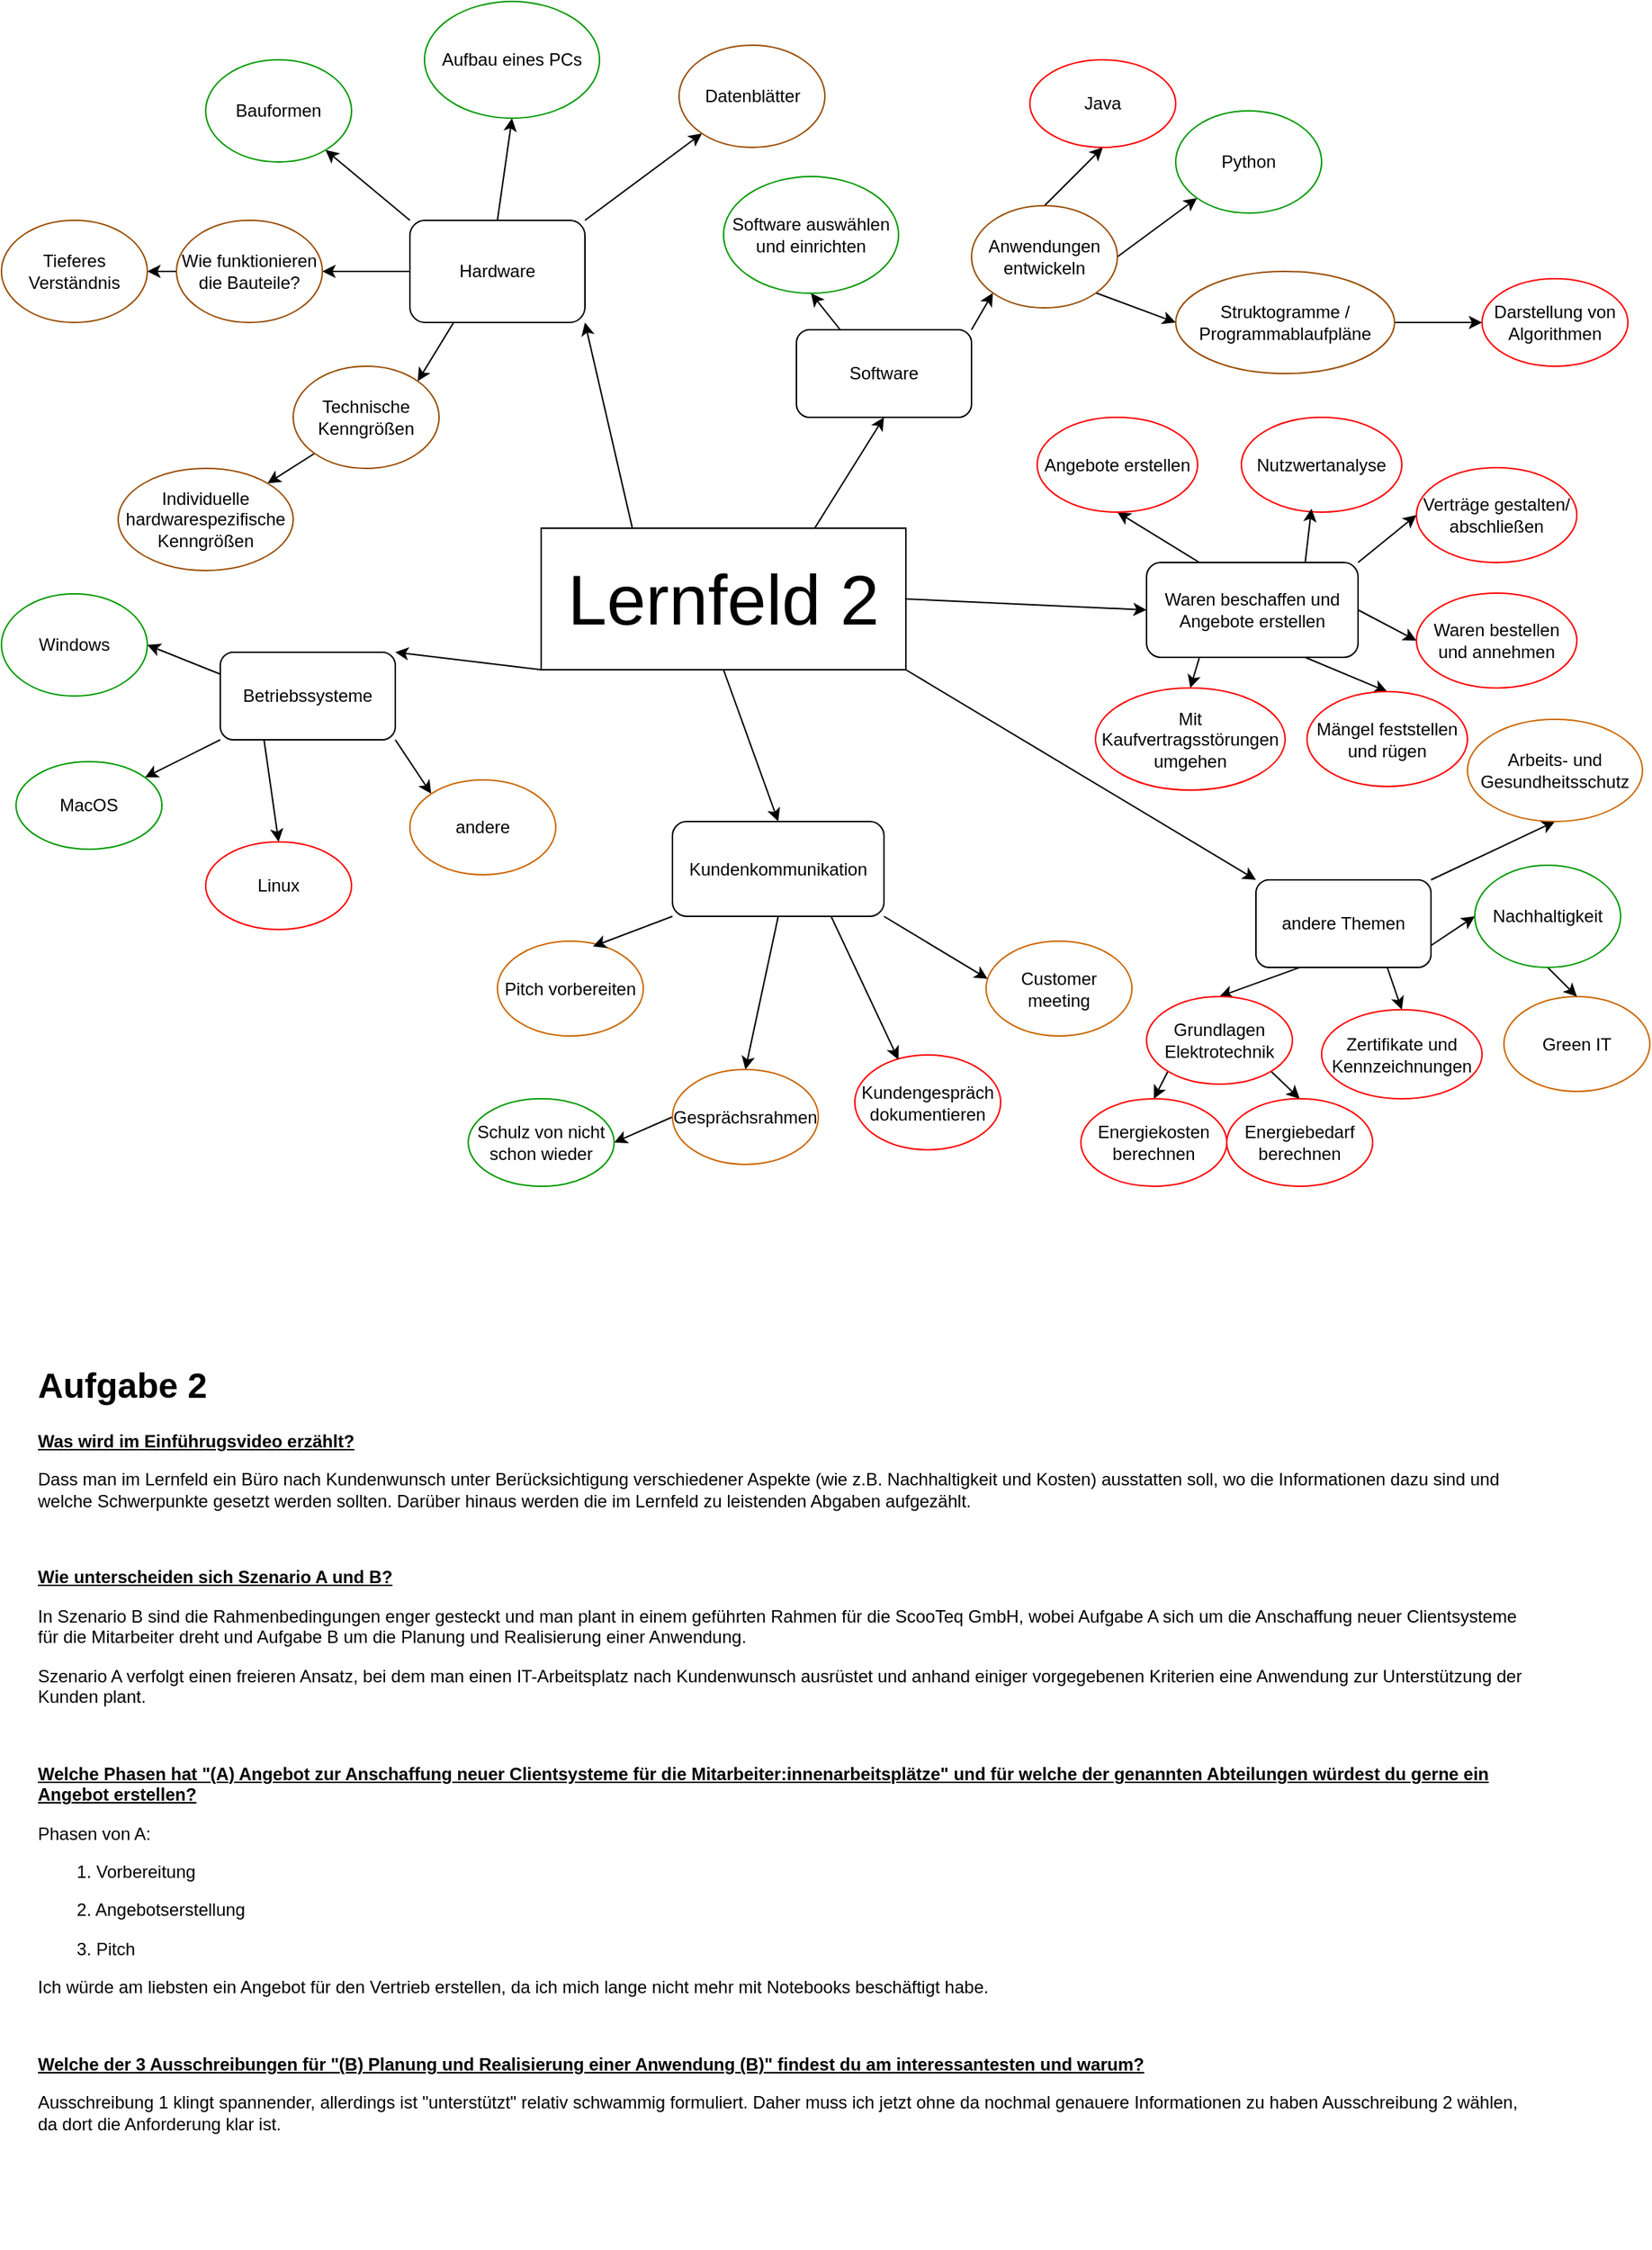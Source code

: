 <mxfile version="24.7.17">
  <diagram name="Seite-1" id="yr1NRo_N65pnKRJFqBOE">
    <mxGraphModel dx="1652" dy="1838" grid="1" gridSize="10" guides="1" tooltips="1" connect="1" arrows="1" fold="1" page="1" pageScale="1" pageWidth="1169" pageHeight="827" math="0" shadow="0">
      <root>
        <mxCell id="0" />
        <mxCell id="1" parent="0" />
        <mxCell id="Xx2GBMWKzC-lwZOI1nZM-84" style="edgeStyle=none;rounded=0;orthogonalLoop=1;jettySize=auto;html=1;exitX=1;exitY=0;exitDx=0;exitDy=0;" edge="1" parent="1" source="Xx2GBMWKzC-lwZOI1nZM-1" target="Xx2GBMWKzC-lwZOI1nZM-14">
          <mxGeometry relative="1" as="geometry" />
        </mxCell>
        <mxCell id="Xx2GBMWKzC-lwZOI1nZM-85" style="edgeStyle=none;rounded=0;orthogonalLoop=1;jettySize=auto;html=1;exitX=0.5;exitY=0;exitDx=0;exitDy=0;entryX=0.5;entryY=1;entryDx=0;entryDy=0;" edge="1" parent="1" source="Xx2GBMWKzC-lwZOI1nZM-1" target="Xx2GBMWKzC-lwZOI1nZM-9">
          <mxGeometry relative="1" as="geometry" />
        </mxCell>
        <mxCell id="Xx2GBMWKzC-lwZOI1nZM-86" style="edgeStyle=none;rounded=0;orthogonalLoop=1;jettySize=auto;html=1;exitX=0;exitY=0;exitDx=0;exitDy=0;" edge="1" parent="1" source="Xx2GBMWKzC-lwZOI1nZM-1" target="Xx2GBMWKzC-lwZOI1nZM-11">
          <mxGeometry relative="1" as="geometry" />
        </mxCell>
        <mxCell id="Xx2GBMWKzC-lwZOI1nZM-87" style="edgeStyle=none;rounded=0;orthogonalLoop=1;jettySize=auto;html=1;exitX=0;exitY=0.5;exitDx=0;exitDy=0;entryX=1;entryY=0.5;entryDx=0;entryDy=0;" edge="1" parent="1" source="Xx2GBMWKzC-lwZOI1nZM-1" target="Xx2GBMWKzC-lwZOI1nZM-12">
          <mxGeometry relative="1" as="geometry" />
        </mxCell>
        <mxCell id="Xx2GBMWKzC-lwZOI1nZM-89" style="edgeStyle=none;rounded=0;orthogonalLoop=1;jettySize=auto;html=1;exitX=0.25;exitY=1;exitDx=0;exitDy=0;entryX=1;entryY=0;entryDx=0;entryDy=0;" edge="1" parent="1" source="Xx2GBMWKzC-lwZOI1nZM-1" target="Xx2GBMWKzC-lwZOI1nZM-15">
          <mxGeometry relative="1" as="geometry" />
        </mxCell>
        <mxCell id="Xx2GBMWKzC-lwZOI1nZM-1" value="Hardware" style="rounded=1;whiteSpace=wrap;html=1;" vertex="1" parent="1">
          <mxGeometry x="310" y="158" width="120" height="70" as="geometry" />
        </mxCell>
        <mxCell id="Xx2GBMWKzC-lwZOI1nZM-73" style="edgeStyle=none;rounded=0;orthogonalLoop=1;jettySize=auto;html=1;exitX=0;exitY=0.25;exitDx=0;exitDy=0;entryX=1;entryY=0.5;entryDx=0;entryDy=0;" edge="1" parent="1" source="Xx2GBMWKzC-lwZOI1nZM-2" target="Xx2GBMWKzC-lwZOI1nZM-4">
          <mxGeometry relative="1" as="geometry" />
        </mxCell>
        <mxCell id="Xx2GBMWKzC-lwZOI1nZM-74" style="edgeStyle=none;rounded=0;orthogonalLoop=1;jettySize=auto;html=1;exitX=0;exitY=1;exitDx=0;exitDy=0;" edge="1" parent="1" source="Xx2GBMWKzC-lwZOI1nZM-2" target="Xx2GBMWKzC-lwZOI1nZM-6">
          <mxGeometry relative="1" as="geometry" />
        </mxCell>
        <mxCell id="Xx2GBMWKzC-lwZOI1nZM-75" style="edgeStyle=none;rounded=0;orthogonalLoop=1;jettySize=auto;html=1;exitX=0.25;exitY=1;exitDx=0;exitDy=0;entryX=0.5;entryY=0;entryDx=0;entryDy=0;" edge="1" parent="1" source="Xx2GBMWKzC-lwZOI1nZM-2" target="Xx2GBMWKzC-lwZOI1nZM-5">
          <mxGeometry relative="1" as="geometry" />
        </mxCell>
        <mxCell id="Xx2GBMWKzC-lwZOI1nZM-76" style="edgeStyle=none;rounded=0;orthogonalLoop=1;jettySize=auto;html=1;exitX=1;exitY=1;exitDx=0;exitDy=0;entryX=0;entryY=0;entryDx=0;entryDy=0;" edge="1" parent="1" source="Xx2GBMWKzC-lwZOI1nZM-2" target="Xx2GBMWKzC-lwZOI1nZM-7">
          <mxGeometry relative="1" as="geometry" />
        </mxCell>
        <mxCell id="Xx2GBMWKzC-lwZOI1nZM-2" value="Betriebssysteme" style="rounded=1;whiteSpace=wrap;html=1;" vertex="1" parent="1">
          <mxGeometry x="180" y="454" width="120" height="60" as="geometry" />
        </mxCell>
        <mxCell id="Xx2GBMWKzC-lwZOI1nZM-90" style="edgeStyle=none;rounded=0;orthogonalLoop=1;jettySize=auto;html=1;exitX=0.25;exitY=0;exitDx=0;exitDy=0;entryX=0.5;entryY=1;entryDx=0;entryDy=0;" edge="1" parent="1" source="Xx2GBMWKzC-lwZOI1nZM-3" target="Xx2GBMWKzC-lwZOI1nZM-20">
          <mxGeometry relative="1" as="geometry" />
        </mxCell>
        <mxCell id="Xx2GBMWKzC-lwZOI1nZM-91" style="edgeStyle=none;rounded=0;orthogonalLoop=1;jettySize=auto;html=1;exitX=1;exitY=0;exitDx=0;exitDy=0;entryX=0;entryY=1;entryDx=0;entryDy=0;" edge="1" parent="1" source="Xx2GBMWKzC-lwZOI1nZM-3" target="Xx2GBMWKzC-lwZOI1nZM-41">
          <mxGeometry relative="1" as="geometry" />
        </mxCell>
        <mxCell id="Xx2GBMWKzC-lwZOI1nZM-3" value="Software" style="rounded=1;whiteSpace=wrap;html=1;" vertex="1" parent="1">
          <mxGeometry x="575" y="233" width="120" height="60" as="geometry" />
        </mxCell>
        <mxCell id="Xx2GBMWKzC-lwZOI1nZM-4" value="Windows" style="ellipse;whiteSpace=wrap;html=1;strokeColor=#009900;" vertex="1" parent="1">
          <mxGeometry x="30" y="414" width="100" height="70" as="geometry" />
        </mxCell>
        <mxCell id="Xx2GBMWKzC-lwZOI1nZM-5" value="Linux" style="ellipse;whiteSpace=wrap;html=1;strokeColor=#FF0000;" vertex="1" parent="1">
          <mxGeometry x="170" y="584" width="100" height="60" as="geometry" />
        </mxCell>
        <mxCell id="Xx2GBMWKzC-lwZOI1nZM-6" value="MacOS" style="ellipse;whiteSpace=wrap;html=1;strokeColor=#009900;" vertex="1" parent="1">
          <mxGeometry x="40" y="529" width="100" height="60" as="geometry" />
        </mxCell>
        <mxCell id="Xx2GBMWKzC-lwZOI1nZM-7" value="andere" style="ellipse;whiteSpace=wrap;html=1;strokeColor=#CC6600;" vertex="1" parent="1">
          <mxGeometry x="310" y="541.5" width="100" height="65" as="geometry" />
        </mxCell>
        <mxCell id="Xx2GBMWKzC-lwZOI1nZM-9" value="Aufbau eines PCs" style="ellipse;whiteSpace=wrap;html=1;strokeColor=#009900;" vertex="1" parent="1">
          <mxGeometry x="320" y="8" width="120" height="80" as="geometry" />
        </mxCell>
        <mxCell id="Xx2GBMWKzC-lwZOI1nZM-11" value="Bauformen" style="ellipse;whiteSpace=wrap;html=1;strokeColor=#009900;" vertex="1" parent="1">
          <mxGeometry x="170" y="48" width="100" height="70" as="geometry" />
        </mxCell>
        <mxCell id="Xx2GBMWKzC-lwZOI1nZM-17" style="edgeStyle=orthogonalEdgeStyle;rounded=0;orthogonalLoop=1;jettySize=auto;html=1;exitX=0;exitY=0.5;exitDx=0;exitDy=0;entryX=1;entryY=0.5;entryDx=0;entryDy=0;" edge="1" parent="1" source="Xx2GBMWKzC-lwZOI1nZM-12" target="Xx2GBMWKzC-lwZOI1nZM-16">
          <mxGeometry relative="1" as="geometry" />
        </mxCell>
        <mxCell id="Xx2GBMWKzC-lwZOI1nZM-12" value="Wie funktionieren die Bauteile?" style="ellipse;whiteSpace=wrap;html=1;strokeColor=#994C00;" vertex="1" parent="1">
          <mxGeometry x="150" y="158" width="100" height="70" as="geometry" />
        </mxCell>
        <mxCell id="Xx2GBMWKzC-lwZOI1nZM-14" value="Datenblätter" style="ellipse;whiteSpace=wrap;html=1;strokeColor=#994C00;" vertex="1" parent="1">
          <mxGeometry x="494.5" y="38" width="100" height="70" as="geometry" />
        </mxCell>
        <mxCell id="Xx2GBMWKzC-lwZOI1nZM-57" style="edgeStyle=none;rounded=0;orthogonalLoop=1;jettySize=auto;html=1;exitX=0;exitY=1;exitDx=0;exitDy=0;entryX=1;entryY=0;entryDx=0;entryDy=0;" edge="1" parent="1" source="Xx2GBMWKzC-lwZOI1nZM-15" target="Xx2GBMWKzC-lwZOI1nZM-18">
          <mxGeometry relative="1" as="geometry" />
        </mxCell>
        <mxCell id="Xx2GBMWKzC-lwZOI1nZM-15" value="Technische Kenngrößen" style="ellipse;whiteSpace=wrap;html=1;strokeColor=#994C00;" vertex="1" parent="1">
          <mxGeometry x="230" y="258" width="100" height="70" as="geometry" />
        </mxCell>
        <mxCell id="Xx2GBMWKzC-lwZOI1nZM-16" value="Tieferes Verständnis" style="ellipse;whiteSpace=wrap;html=1;strokeColor=#994C00;" vertex="1" parent="1">
          <mxGeometry x="30" y="158" width="100" height="70" as="geometry" />
        </mxCell>
        <mxCell id="Xx2GBMWKzC-lwZOI1nZM-18" value="Individuelle hardwarespezifische Kenngrößen" style="ellipse;whiteSpace=wrap;html=1;strokeColor=#994C00;" vertex="1" parent="1">
          <mxGeometry x="110" y="328" width="120" height="70" as="geometry" />
        </mxCell>
        <mxCell id="Xx2GBMWKzC-lwZOI1nZM-20" value="Software auswählen und einrichten" style="ellipse;whiteSpace=wrap;html=1;strokeColor=#009900;" vertex="1" parent="1">
          <mxGeometry x="525" y="128" width="120" height="80" as="geometry" />
        </mxCell>
        <mxCell id="Xx2GBMWKzC-lwZOI1nZM-99" style="edgeStyle=none;rounded=0;orthogonalLoop=1;jettySize=auto;html=1;exitX=1;exitY=0;exitDx=0;exitDy=0;entryX=0.5;entryY=1;entryDx=0;entryDy=0;" edge="1" parent="1" source="Xx2GBMWKzC-lwZOI1nZM-21" target="Xx2GBMWKzC-lwZOI1nZM-34">
          <mxGeometry relative="1" as="geometry" />
        </mxCell>
        <mxCell id="Xx2GBMWKzC-lwZOI1nZM-100" style="edgeStyle=none;rounded=0;orthogonalLoop=1;jettySize=auto;html=1;exitX=1;exitY=0.75;exitDx=0;exitDy=0;entryX=0;entryY=0.5;entryDx=0;entryDy=0;" edge="1" parent="1" source="Xx2GBMWKzC-lwZOI1nZM-21" target="Xx2GBMWKzC-lwZOI1nZM-32">
          <mxGeometry relative="1" as="geometry" />
        </mxCell>
        <mxCell id="Xx2GBMWKzC-lwZOI1nZM-101" style="edgeStyle=none;rounded=0;orthogonalLoop=1;jettySize=auto;html=1;exitX=0.75;exitY=1;exitDx=0;exitDy=0;entryX=0.5;entryY=0;entryDx=0;entryDy=0;" edge="1" parent="1" source="Xx2GBMWKzC-lwZOI1nZM-21" target="Xx2GBMWKzC-lwZOI1nZM-29">
          <mxGeometry relative="1" as="geometry" />
        </mxCell>
        <mxCell id="Xx2GBMWKzC-lwZOI1nZM-102" style="edgeStyle=none;rounded=0;orthogonalLoop=1;jettySize=auto;html=1;exitX=0.25;exitY=1;exitDx=0;exitDy=0;entryX=0.5;entryY=0;entryDx=0;entryDy=0;" edge="1" parent="1" source="Xx2GBMWKzC-lwZOI1nZM-21" target="Xx2GBMWKzC-lwZOI1nZM-23">
          <mxGeometry relative="1" as="geometry" />
        </mxCell>
        <mxCell id="Xx2GBMWKzC-lwZOI1nZM-21" value="andere Themen" style="rounded=1;whiteSpace=wrap;html=1;" vertex="1" parent="1">
          <mxGeometry x="890" y="610" width="120" height="60" as="geometry" />
        </mxCell>
        <mxCell id="Xx2GBMWKzC-lwZOI1nZM-58" style="edgeStyle=none;rounded=0;orthogonalLoop=1;jettySize=auto;html=1;exitX=0;exitY=1;exitDx=0;exitDy=0;entryX=0.5;entryY=0;entryDx=0;entryDy=0;" edge="1" parent="1" source="Xx2GBMWKzC-lwZOI1nZM-23" target="Xx2GBMWKzC-lwZOI1nZM-24">
          <mxGeometry relative="1" as="geometry" />
        </mxCell>
        <mxCell id="Xx2GBMWKzC-lwZOI1nZM-59" style="edgeStyle=none;rounded=0;orthogonalLoop=1;jettySize=auto;html=1;exitX=1;exitY=1;exitDx=0;exitDy=0;entryX=0.5;entryY=0;entryDx=0;entryDy=0;" edge="1" parent="1" source="Xx2GBMWKzC-lwZOI1nZM-23" target="Xx2GBMWKzC-lwZOI1nZM-25">
          <mxGeometry relative="1" as="geometry" />
        </mxCell>
        <mxCell id="Xx2GBMWKzC-lwZOI1nZM-23" value="Grundlagen Elektrotechnik" style="ellipse;whiteSpace=wrap;html=1;strokeColor=#FF0000;" vertex="1" parent="1">
          <mxGeometry x="815" y="690" width="100" height="60" as="geometry" />
        </mxCell>
        <mxCell id="Xx2GBMWKzC-lwZOI1nZM-24" value="Energiekosten berechnen" style="ellipse;whiteSpace=wrap;html=1;strokeColor=#FF0000;" vertex="1" parent="1">
          <mxGeometry x="770" y="760" width="100" height="60" as="geometry" />
        </mxCell>
        <mxCell id="Xx2GBMWKzC-lwZOI1nZM-25" value="Energiebedarf berechnen" style="ellipse;whiteSpace=wrap;html=1;strokeColor=#FF0000;" vertex="1" parent="1">
          <mxGeometry x="870" y="760" width="100" height="60" as="geometry" />
        </mxCell>
        <mxCell id="Xx2GBMWKzC-lwZOI1nZM-29" value="Zertifikate und Kennzeichnungen" style="ellipse;whiteSpace=wrap;html=1;strokeColor=#FF0000;" vertex="1" parent="1">
          <mxGeometry x="935" y="699" width="110" height="61" as="geometry" />
        </mxCell>
        <mxCell id="Xx2GBMWKzC-lwZOI1nZM-31" value="Green IT" style="ellipse;whiteSpace=wrap;html=1;strokeColor=#CC6600;" vertex="1" parent="1">
          <mxGeometry x="1060" y="690" width="100" height="65" as="geometry" />
        </mxCell>
        <mxCell id="Xx2GBMWKzC-lwZOI1nZM-113" style="edgeStyle=none;rounded=0;orthogonalLoop=1;jettySize=auto;html=1;exitX=0.5;exitY=1;exitDx=0;exitDy=0;entryX=0.5;entryY=0;entryDx=0;entryDy=0;" edge="1" parent="1" source="Xx2GBMWKzC-lwZOI1nZM-32" target="Xx2GBMWKzC-lwZOI1nZM-31">
          <mxGeometry relative="1" as="geometry" />
        </mxCell>
        <mxCell id="Xx2GBMWKzC-lwZOI1nZM-32" value="Nachhaltigkeit" style="ellipse;whiteSpace=wrap;html=1;strokeColor=#009900;" vertex="1" parent="1">
          <mxGeometry x="1040" y="600" width="100" height="70" as="geometry" />
        </mxCell>
        <mxCell id="Xx2GBMWKzC-lwZOI1nZM-34" value="Arbeits- und Gesundheitsschutz" style="ellipse;whiteSpace=wrap;html=1;strokeColor=#CC6600;" vertex="1" parent="1">
          <mxGeometry x="1035" y="500" width="120" height="70" as="geometry" />
        </mxCell>
        <mxCell id="Xx2GBMWKzC-lwZOI1nZM-77" style="edgeStyle=none;rounded=0;orthogonalLoop=1;jettySize=auto;html=1;exitX=0;exitY=1;exitDx=0;exitDy=0;entryX=1;entryY=0;entryDx=0;entryDy=0;" edge="1" parent="1" source="Xx2GBMWKzC-lwZOI1nZM-39" target="Xx2GBMWKzC-lwZOI1nZM-2">
          <mxGeometry relative="1" as="geometry" />
        </mxCell>
        <mxCell id="Xx2GBMWKzC-lwZOI1nZM-79" style="edgeStyle=none;rounded=0;orthogonalLoop=1;jettySize=auto;html=1;exitX=0.5;exitY=1;exitDx=0;exitDy=0;entryX=0.5;entryY=0;entryDx=0;entryDy=0;" edge="1" parent="1" source="Xx2GBMWKzC-lwZOI1nZM-39" target="Xx2GBMWKzC-lwZOI1nZM-40">
          <mxGeometry relative="1" as="geometry" />
        </mxCell>
        <mxCell id="Xx2GBMWKzC-lwZOI1nZM-80" style="edgeStyle=none;rounded=0;orthogonalLoop=1;jettySize=auto;html=1;exitX=1;exitY=1;exitDx=0;exitDy=0;entryX=0;entryY=0;entryDx=0;entryDy=0;" edge="1" parent="1" source="Xx2GBMWKzC-lwZOI1nZM-39" target="Xx2GBMWKzC-lwZOI1nZM-21">
          <mxGeometry relative="1" as="geometry" />
        </mxCell>
        <mxCell id="Xx2GBMWKzC-lwZOI1nZM-81" style="edgeStyle=none;rounded=0;orthogonalLoop=1;jettySize=auto;html=1;exitX=1;exitY=0.5;exitDx=0;exitDy=0;entryX=0;entryY=0.5;entryDx=0;entryDy=0;" edge="1" parent="1" source="Xx2GBMWKzC-lwZOI1nZM-39" target="Xx2GBMWKzC-lwZOI1nZM-51">
          <mxGeometry relative="1" as="geometry" />
        </mxCell>
        <mxCell id="Xx2GBMWKzC-lwZOI1nZM-82" style="edgeStyle=none;rounded=0;orthogonalLoop=1;jettySize=auto;html=1;exitX=0.75;exitY=0;exitDx=0;exitDy=0;entryX=0.5;entryY=1;entryDx=0;entryDy=0;" edge="1" parent="1" source="Xx2GBMWKzC-lwZOI1nZM-39" target="Xx2GBMWKzC-lwZOI1nZM-3">
          <mxGeometry relative="1" as="geometry" />
        </mxCell>
        <mxCell id="Xx2GBMWKzC-lwZOI1nZM-111" style="edgeStyle=none;rounded=0;orthogonalLoop=1;jettySize=auto;html=1;exitX=0.25;exitY=0;exitDx=0;exitDy=0;entryX=1;entryY=1;entryDx=0;entryDy=0;" edge="1" parent="1" source="Xx2GBMWKzC-lwZOI1nZM-39" target="Xx2GBMWKzC-lwZOI1nZM-1">
          <mxGeometry relative="1" as="geometry" />
        </mxCell>
        <mxCell id="Xx2GBMWKzC-lwZOI1nZM-39" value="&lt;font style=&quot;font-size: 48px;&quot;&gt;Lernfeld 2&lt;/font&gt;" style="rounded=0;whiteSpace=wrap;html=1;" vertex="1" parent="1">
          <mxGeometry x="400" y="369" width="250" height="97" as="geometry" />
        </mxCell>
        <mxCell id="Xx2GBMWKzC-lwZOI1nZM-106" style="edgeStyle=none;rounded=0;orthogonalLoop=1;jettySize=auto;html=1;exitX=0.5;exitY=1;exitDx=0;exitDy=0;entryX=0.5;entryY=0;entryDx=0;entryDy=0;" edge="1" parent="1" source="Xx2GBMWKzC-lwZOI1nZM-40" target="Xx2GBMWKzC-lwZOI1nZM-53">
          <mxGeometry relative="1" as="geometry" />
        </mxCell>
        <mxCell id="Xx2GBMWKzC-lwZOI1nZM-40" value="Kundenkommunikation" style="rounded=1;whiteSpace=wrap;html=1;" vertex="1" parent="1">
          <mxGeometry x="490" y="570" width="145" height="65" as="geometry" />
        </mxCell>
        <mxCell id="Xx2GBMWKzC-lwZOI1nZM-61" style="edgeStyle=none;rounded=0;orthogonalLoop=1;jettySize=auto;html=1;exitX=1;exitY=1;exitDx=0;exitDy=0;entryX=0;entryY=0.5;entryDx=0;entryDy=0;" edge="1" parent="1" source="Xx2GBMWKzC-lwZOI1nZM-41" target="Xx2GBMWKzC-lwZOI1nZM-46">
          <mxGeometry relative="1" as="geometry" />
        </mxCell>
        <mxCell id="Xx2GBMWKzC-lwZOI1nZM-62" style="edgeStyle=none;rounded=0;orthogonalLoop=1;jettySize=auto;html=1;exitX=1;exitY=0.5;exitDx=0;exitDy=0;entryX=0;entryY=1;entryDx=0;entryDy=0;" edge="1" parent="1" source="Xx2GBMWKzC-lwZOI1nZM-41" target="Xx2GBMWKzC-lwZOI1nZM-43">
          <mxGeometry relative="1" as="geometry" />
        </mxCell>
        <mxCell id="Xx2GBMWKzC-lwZOI1nZM-63" style="edgeStyle=none;rounded=0;orthogonalLoop=1;jettySize=auto;html=1;exitX=0.5;exitY=0;exitDx=0;exitDy=0;entryX=0.5;entryY=1;entryDx=0;entryDy=0;" edge="1" parent="1" source="Xx2GBMWKzC-lwZOI1nZM-41" target="Xx2GBMWKzC-lwZOI1nZM-42">
          <mxGeometry relative="1" as="geometry" />
        </mxCell>
        <mxCell id="Xx2GBMWKzC-lwZOI1nZM-41" value="Anwendungen entwickeln" style="ellipse;whiteSpace=wrap;html=1;strokeColor=#994C00;" vertex="1" parent="1">
          <mxGeometry x="695" y="148" width="100" height="70" as="geometry" />
        </mxCell>
        <mxCell id="Xx2GBMWKzC-lwZOI1nZM-42" value="Java" style="ellipse;whiteSpace=wrap;html=1;strokeColor=#FF0000;" vertex="1" parent="1">
          <mxGeometry x="735" y="48" width="100" height="60" as="geometry" />
        </mxCell>
        <mxCell id="Xx2GBMWKzC-lwZOI1nZM-43" value="Python" style="ellipse;whiteSpace=wrap;html=1;strokeColor=#009900;" vertex="1" parent="1">
          <mxGeometry x="835" y="83" width="100" height="70" as="geometry" />
        </mxCell>
        <mxCell id="Xx2GBMWKzC-lwZOI1nZM-50" style="edgeStyle=orthogonalEdgeStyle;rounded=0;orthogonalLoop=1;jettySize=auto;html=1;exitX=1;exitY=0.5;exitDx=0;exitDy=0;entryX=0;entryY=0.5;entryDx=0;entryDy=0;" edge="1" parent="1" source="Xx2GBMWKzC-lwZOI1nZM-46" target="Xx2GBMWKzC-lwZOI1nZM-49">
          <mxGeometry relative="1" as="geometry" />
        </mxCell>
        <mxCell id="Xx2GBMWKzC-lwZOI1nZM-46" value="Struktogramme / Programmablaufpläne" style="ellipse;whiteSpace=wrap;html=1;strokeColor=#994C00;" vertex="1" parent="1">
          <mxGeometry x="835" y="193" width="150" height="70" as="geometry" />
        </mxCell>
        <mxCell id="Xx2GBMWKzC-lwZOI1nZM-49" value="Darstellung von Algorithmen" style="ellipse;whiteSpace=wrap;html=1;strokeColor=#FF0000;" vertex="1" parent="1">
          <mxGeometry x="1045" y="198" width="100" height="60" as="geometry" />
        </mxCell>
        <mxCell id="Xx2GBMWKzC-lwZOI1nZM-93" style="edgeStyle=none;rounded=0;orthogonalLoop=1;jettySize=auto;html=1;exitX=1;exitY=0;exitDx=0;exitDy=0;entryX=0;entryY=0.5;entryDx=0;entryDy=0;" edge="1" parent="1" source="Xx2GBMWKzC-lwZOI1nZM-51" target="Xx2GBMWKzC-lwZOI1nZM-69">
          <mxGeometry relative="1" as="geometry" />
        </mxCell>
        <mxCell id="Xx2GBMWKzC-lwZOI1nZM-95" style="edgeStyle=none;rounded=0;orthogonalLoop=1;jettySize=auto;html=1;exitX=1;exitY=0.5;exitDx=0;exitDy=0;entryX=0;entryY=0.5;entryDx=0;entryDy=0;" edge="1" parent="1" source="Xx2GBMWKzC-lwZOI1nZM-51" target="Xx2GBMWKzC-lwZOI1nZM-70">
          <mxGeometry relative="1" as="geometry" />
        </mxCell>
        <mxCell id="Xx2GBMWKzC-lwZOI1nZM-96" style="edgeStyle=none;rounded=0;orthogonalLoop=1;jettySize=auto;html=1;exitX=0.75;exitY=1;exitDx=0;exitDy=0;entryX=0.5;entryY=0;entryDx=0;entryDy=0;" edge="1" parent="1" source="Xx2GBMWKzC-lwZOI1nZM-51" target="Xx2GBMWKzC-lwZOI1nZM-71">
          <mxGeometry relative="1" as="geometry" />
        </mxCell>
        <mxCell id="Xx2GBMWKzC-lwZOI1nZM-97" style="edgeStyle=none;rounded=0;orthogonalLoop=1;jettySize=auto;html=1;exitX=0.25;exitY=1;exitDx=0;exitDy=0;entryX=0.5;entryY=0;entryDx=0;entryDy=0;" edge="1" parent="1" source="Xx2GBMWKzC-lwZOI1nZM-51" target="Xx2GBMWKzC-lwZOI1nZM-72">
          <mxGeometry relative="1" as="geometry" />
        </mxCell>
        <mxCell id="Xx2GBMWKzC-lwZOI1nZM-98" style="edgeStyle=none;rounded=0;orthogonalLoop=1;jettySize=auto;html=1;exitX=0.25;exitY=0;exitDx=0;exitDy=0;entryX=0.5;entryY=1;entryDx=0;entryDy=0;" edge="1" parent="1" source="Xx2GBMWKzC-lwZOI1nZM-51" target="Xx2GBMWKzC-lwZOI1nZM-67">
          <mxGeometry relative="1" as="geometry" />
        </mxCell>
        <mxCell id="Xx2GBMWKzC-lwZOI1nZM-51" value="Waren beschaffen und Angebote erstellen" style="rounded=1;whiteSpace=wrap;html=1;" vertex="1" parent="1">
          <mxGeometry x="815" y="392.5" width="145" height="65" as="geometry" />
        </mxCell>
        <mxCell id="Xx2GBMWKzC-lwZOI1nZM-52" value="Pitch vorbereiten" style="ellipse;whiteSpace=wrap;html=1;strokeColor=#CC6600;" vertex="1" parent="1">
          <mxGeometry x="370" y="652" width="100" height="65" as="geometry" />
        </mxCell>
        <mxCell id="Xx2GBMWKzC-lwZOI1nZM-112" style="edgeStyle=none;rounded=0;orthogonalLoop=1;jettySize=auto;html=1;exitX=0;exitY=0.5;exitDx=0;exitDy=0;entryX=1;entryY=0.5;entryDx=0;entryDy=0;" edge="1" parent="1" source="Xx2GBMWKzC-lwZOI1nZM-53" target="Xx2GBMWKzC-lwZOI1nZM-54">
          <mxGeometry relative="1" as="geometry" />
        </mxCell>
        <mxCell id="Xx2GBMWKzC-lwZOI1nZM-53" value="Gesprächsrahmen" style="ellipse;whiteSpace=wrap;html=1;strokeColor=#CC6600;" vertex="1" parent="1">
          <mxGeometry x="490" y="740" width="100" height="65" as="geometry" />
        </mxCell>
        <mxCell id="Xx2GBMWKzC-lwZOI1nZM-54" value="Schulz von nicht schon wieder" style="ellipse;whiteSpace=wrap;html=1;strokeColor=#009900;" vertex="1" parent="1">
          <mxGeometry x="350" y="760" width="100" height="60" as="geometry" />
        </mxCell>
        <mxCell id="Xx2GBMWKzC-lwZOI1nZM-64" value="Kundengespräch dokumentieren" style="ellipse;whiteSpace=wrap;html=1;strokeColor=#FF0000;" vertex="1" parent="1">
          <mxGeometry x="615" y="730" width="100" height="65" as="geometry" />
        </mxCell>
        <mxCell id="Xx2GBMWKzC-lwZOI1nZM-65" value="Customer meeting" style="ellipse;whiteSpace=wrap;html=1;strokeColor=#CC6600;" vertex="1" parent="1">
          <mxGeometry x="705" y="652" width="100" height="65" as="geometry" />
        </mxCell>
        <mxCell id="Xx2GBMWKzC-lwZOI1nZM-67" value="Angebote erstellen" style="ellipse;whiteSpace=wrap;html=1;strokeColor=#FF0000;" vertex="1" parent="1">
          <mxGeometry x="740" y="293" width="110" height="65" as="geometry" />
        </mxCell>
        <mxCell id="Xx2GBMWKzC-lwZOI1nZM-68" value="Nutzwertanalyse" style="ellipse;whiteSpace=wrap;html=1;strokeColor=#FF0000;" vertex="1" parent="1">
          <mxGeometry x="880" y="293" width="110" height="65" as="geometry" />
        </mxCell>
        <mxCell id="Xx2GBMWKzC-lwZOI1nZM-69" value="Verträge gestalten/ abschließen" style="ellipse;whiteSpace=wrap;html=1;strokeColor=#FF0000;" vertex="1" parent="1">
          <mxGeometry x="1000" y="327.5" width="110" height="65" as="geometry" />
        </mxCell>
        <mxCell id="Xx2GBMWKzC-lwZOI1nZM-70" value="Waren bestellen und annehmen" style="ellipse;whiteSpace=wrap;html=1;strokeColor=#FF0000;" vertex="1" parent="1">
          <mxGeometry x="1000" y="413.5" width="110" height="65" as="geometry" />
        </mxCell>
        <mxCell id="Xx2GBMWKzC-lwZOI1nZM-71" value="Mängel feststellen und rügen" style="ellipse;whiteSpace=wrap;html=1;strokeColor=#FF0000;" vertex="1" parent="1">
          <mxGeometry x="925" y="481" width="110" height="65" as="geometry" />
        </mxCell>
        <mxCell id="Xx2GBMWKzC-lwZOI1nZM-72" value="Mit Kaufvertragsstörungen umgehen" style="ellipse;whiteSpace=wrap;html=1;strokeColor=#FF0000;" vertex="1" parent="1">
          <mxGeometry x="780" y="478.5" width="130" height="70" as="geometry" />
        </mxCell>
        <mxCell id="Xx2GBMWKzC-lwZOI1nZM-92" style="edgeStyle=none;rounded=0;orthogonalLoop=1;jettySize=auto;html=1;exitX=0.75;exitY=0;exitDx=0;exitDy=0;entryX=0.437;entryY=0.963;entryDx=0;entryDy=0;entryPerimeter=0;" edge="1" parent="1" source="Xx2GBMWKzC-lwZOI1nZM-51" target="Xx2GBMWKzC-lwZOI1nZM-68">
          <mxGeometry relative="1" as="geometry" />
        </mxCell>
        <mxCell id="Xx2GBMWKzC-lwZOI1nZM-103" style="edgeStyle=none;rounded=0;orthogonalLoop=1;jettySize=auto;html=1;exitX=1;exitY=1;exitDx=0;exitDy=0;entryX=0.011;entryY=0.398;entryDx=0;entryDy=0;entryPerimeter=0;" edge="1" parent="1" source="Xx2GBMWKzC-lwZOI1nZM-40" target="Xx2GBMWKzC-lwZOI1nZM-65">
          <mxGeometry relative="1" as="geometry" />
        </mxCell>
        <mxCell id="Xx2GBMWKzC-lwZOI1nZM-104" style="edgeStyle=none;rounded=0;orthogonalLoop=1;jettySize=auto;html=1;exitX=0.75;exitY=1;exitDx=0;exitDy=0;entryX=0.299;entryY=0.049;entryDx=0;entryDy=0;entryPerimeter=0;" edge="1" parent="1" source="Xx2GBMWKzC-lwZOI1nZM-40" target="Xx2GBMWKzC-lwZOI1nZM-64">
          <mxGeometry relative="1" as="geometry" />
        </mxCell>
        <mxCell id="Xx2GBMWKzC-lwZOI1nZM-107" style="edgeStyle=none;rounded=0;orthogonalLoop=1;jettySize=auto;html=1;exitX=0;exitY=1;exitDx=0;exitDy=0;entryX=0.655;entryY=0.056;entryDx=0;entryDy=0;entryPerimeter=0;" edge="1" parent="1" source="Xx2GBMWKzC-lwZOI1nZM-40" target="Xx2GBMWKzC-lwZOI1nZM-52">
          <mxGeometry relative="1" as="geometry" />
        </mxCell>
        <mxCell id="Xx2GBMWKzC-lwZOI1nZM-110" value="&lt;h1 style=&quot;margin-top: 0px;&quot;&gt;Aufgabe 2&lt;/h1&gt;&lt;p&gt;&lt;b&gt;&lt;u&gt;Was wird im Einführugsvideo erzählt?&lt;/u&gt;&lt;/b&gt;&lt;/p&gt;&lt;p&gt;Dass man im Lernfeld ein Büro nach Kundenwunsch unter Berücksichtigung verschiedener Aspekte (wie z.B. Nachhaltigkeit und Kosten) ausstatten soll, wo die Informationen dazu sind und welche Schwerpunkte gesetzt werden sollten. Darüber hinaus werden die im Lernfeld zu leistenden Abgaben aufgezählt.&lt;/p&gt;&lt;p&gt;&lt;br&gt;&lt;/p&gt;&lt;p&gt;&lt;b&gt;&lt;u&gt;Wie unterscheiden sich Szenario A und B?&lt;/u&gt;&lt;/b&gt;&lt;/p&gt;&lt;p&gt;In Szenario B sind die Rahmenbedingungen enger gesteckt und man plant in einem geführten Rahmen für die&amp;nbsp;ScooTeq GmbH, wobei Aufgabe A sich um die Anschaffung neuer Clientsysteme für die Mitarbeiter dreht und Aufgabe B um die Planung und Realisierung einer Anwendung.&lt;/p&gt;&lt;p&gt;Szenario A verfolgt einen freieren Ansatz, bei dem man einen IT-Arbeitsplatz nach Kundenwunsch ausrüstet und anhand einiger vorgegebenen Kriterien eine Anwendung zur Unterstützung der Kunden plant.&lt;/p&gt;&lt;p&gt;&lt;b&gt;&lt;u&gt;&lt;br&gt;&lt;/u&gt;&lt;/b&gt;&lt;/p&gt;&lt;p&gt;&lt;b style=&quot;background-color: initial;&quot;&gt;&lt;u&gt;Welche Phasen hat &quot;(A) Angebot zur Anschaffung neuer Clientsysteme für die Mitarbeiter:innenarbeitsplätze&quot; und für welche der genannten Abteilungen würdest du gerne ein Angebot erstellen?&lt;/u&gt;&lt;/b&gt;&lt;/p&gt;&lt;p&gt;Phasen von A:&lt;/p&gt;&lt;p&gt;&lt;span style=&quot;white-space: pre;&quot;&gt;&#x9;&lt;/span&gt;1. Vorbereitung&lt;br&gt;&lt;/p&gt;&lt;p&gt;&lt;span style=&quot;white-space: pre;&quot;&gt;&#x9;&lt;/span&gt;2. Angebotserstellung&lt;br&gt;&lt;/p&gt;&lt;p&gt;&lt;span style=&quot;white-space: pre;&quot;&gt;&#x9;&lt;/span&gt;3. Pitch&lt;br&gt;&lt;/p&gt;&lt;p&gt;Ich würde am liebsten ein Angebot für den Vertrieb erstellen, da ich mich lange nicht mehr mit Notebooks beschäftigt habe.&lt;/p&gt;&lt;p&gt;&lt;br&gt;&lt;/p&gt;&lt;p&gt;&lt;b&gt;&lt;u&gt;Welche der 3 Ausschreibungen für &quot;(B) Planung und Realisierung einer Anwendung (B)&quot; findest du am interessantesten und warum?&lt;/u&gt;&lt;/b&gt;&lt;/p&gt;&lt;p&gt;Ausschreibung 1 klingt spannender, allerdings ist &quot;unterstützt&quot; relativ schwammig formuliert. Daher muss ich jetzt ohne da nochmal genauere Informationen zu haben Ausschreibung 2 wählen, da dort die Anforderung klar ist.&lt;/p&gt;" style="text;html=1;whiteSpace=wrap;overflow=hidden;rounded=0;" vertex="1" parent="1">
          <mxGeometry x="52.5" y="936" width="1020" height="609" as="geometry" />
        </mxCell>
      </root>
    </mxGraphModel>
  </diagram>
</mxfile>
